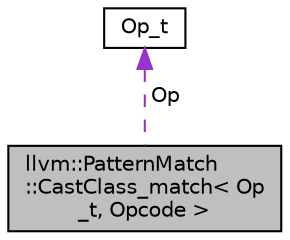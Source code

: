digraph "llvm::PatternMatch::CastClass_match&lt; Op_t, Opcode &gt;"
{
 // LATEX_PDF_SIZE
  bgcolor="transparent";
  edge [fontname="Helvetica",fontsize="10",labelfontname="Helvetica",labelfontsize="10"];
  node [fontname="Helvetica",fontsize="10",shape="box"];
  Node1 [label="llvm::PatternMatch\l::CastClass_match\< Op\l_t, Opcode \>",height=0.2,width=0.4,color="black", fillcolor="grey75", style="filled", fontcolor="black",tooltip=" "];
  Node2 -> Node1 [dir="back",color="darkorchid3",fontsize="10",style="dashed",label=" Op" ,fontname="Helvetica"];
  Node2 [label="Op_t",height=0.2,width=0.4,color="black",tooltip=" "];
}
